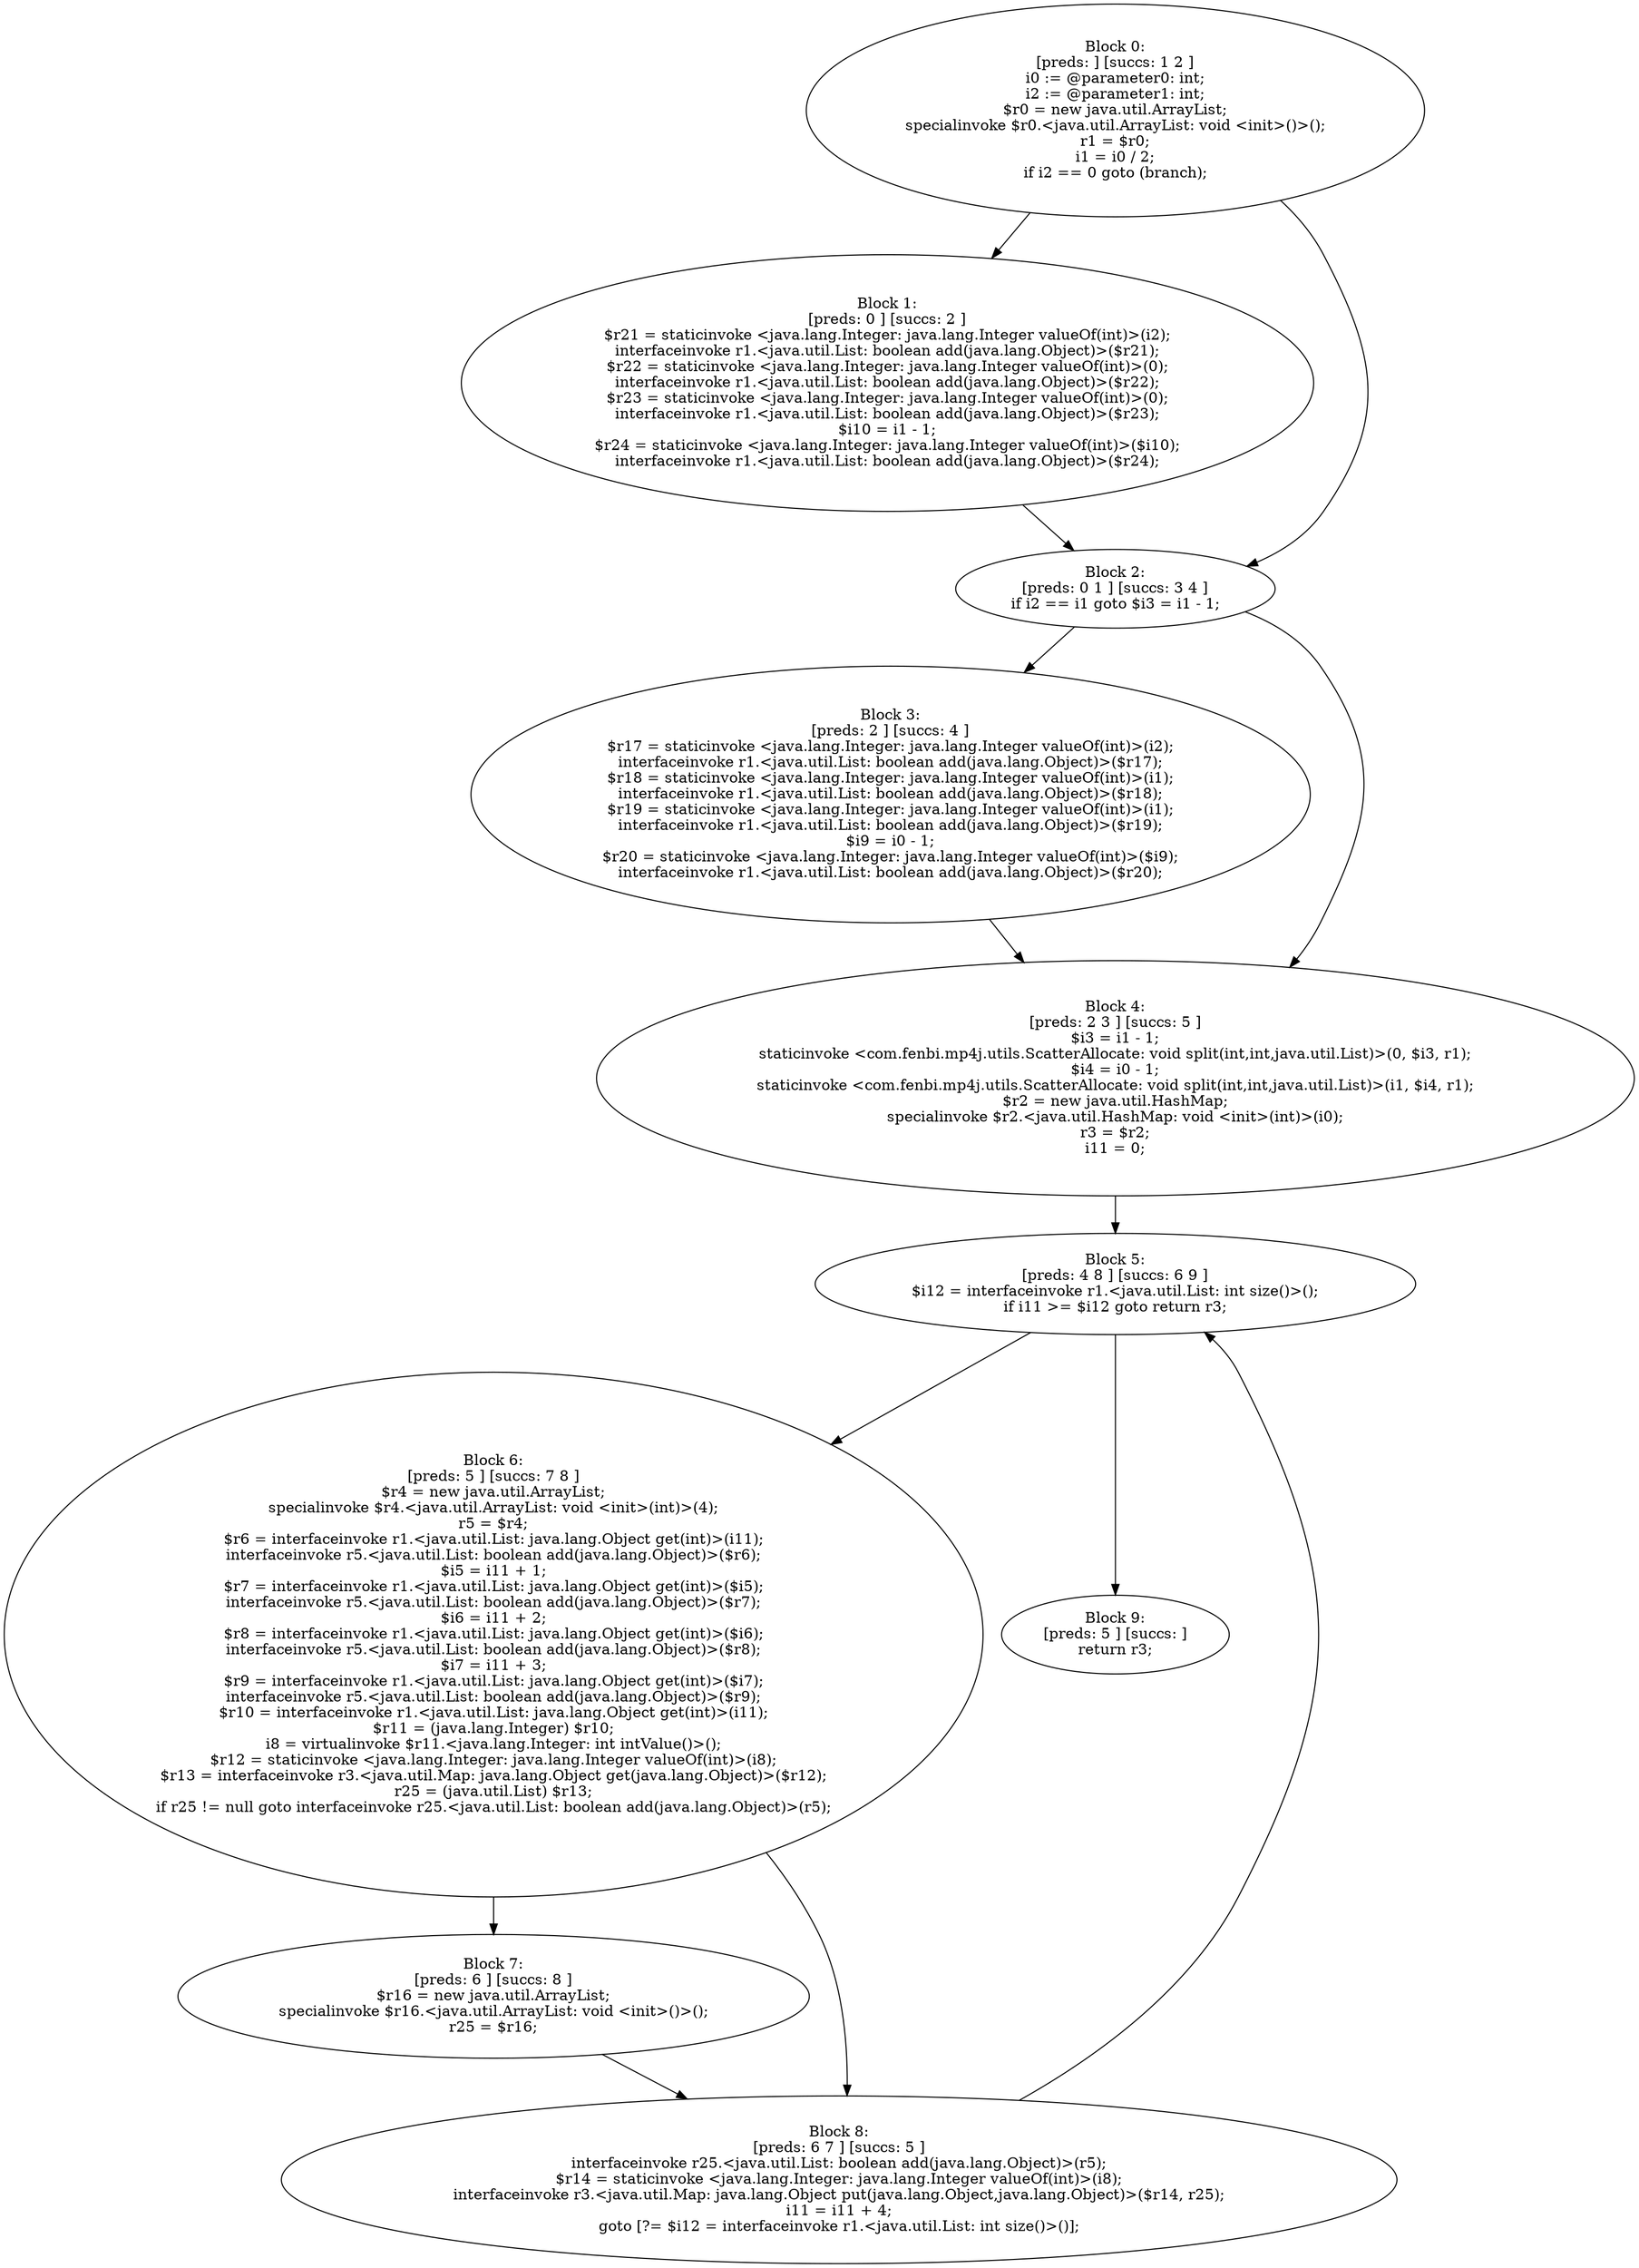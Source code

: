 digraph "unitGraph" {
    "Block 0:
[preds: ] [succs: 1 2 ]
i0 := @parameter0: int;
i2 := @parameter1: int;
$r0 = new java.util.ArrayList;
specialinvoke $r0.<java.util.ArrayList: void <init>()>();
r1 = $r0;
i1 = i0 / 2;
if i2 == 0 goto (branch);
"
    "Block 1:
[preds: 0 ] [succs: 2 ]
$r21 = staticinvoke <java.lang.Integer: java.lang.Integer valueOf(int)>(i2);
interfaceinvoke r1.<java.util.List: boolean add(java.lang.Object)>($r21);
$r22 = staticinvoke <java.lang.Integer: java.lang.Integer valueOf(int)>(0);
interfaceinvoke r1.<java.util.List: boolean add(java.lang.Object)>($r22);
$r23 = staticinvoke <java.lang.Integer: java.lang.Integer valueOf(int)>(0);
interfaceinvoke r1.<java.util.List: boolean add(java.lang.Object)>($r23);
$i10 = i1 - 1;
$r24 = staticinvoke <java.lang.Integer: java.lang.Integer valueOf(int)>($i10);
interfaceinvoke r1.<java.util.List: boolean add(java.lang.Object)>($r24);
"
    "Block 2:
[preds: 0 1 ] [succs: 3 4 ]
if i2 == i1 goto $i3 = i1 - 1;
"
    "Block 3:
[preds: 2 ] [succs: 4 ]
$r17 = staticinvoke <java.lang.Integer: java.lang.Integer valueOf(int)>(i2);
interfaceinvoke r1.<java.util.List: boolean add(java.lang.Object)>($r17);
$r18 = staticinvoke <java.lang.Integer: java.lang.Integer valueOf(int)>(i1);
interfaceinvoke r1.<java.util.List: boolean add(java.lang.Object)>($r18);
$r19 = staticinvoke <java.lang.Integer: java.lang.Integer valueOf(int)>(i1);
interfaceinvoke r1.<java.util.List: boolean add(java.lang.Object)>($r19);
$i9 = i0 - 1;
$r20 = staticinvoke <java.lang.Integer: java.lang.Integer valueOf(int)>($i9);
interfaceinvoke r1.<java.util.List: boolean add(java.lang.Object)>($r20);
"
    "Block 4:
[preds: 2 3 ] [succs: 5 ]
$i3 = i1 - 1;
staticinvoke <com.fenbi.mp4j.utils.ScatterAllocate: void split(int,int,java.util.List)>(0, $i3, r1);
$i4 = i0 - 1;
staticinvoke <com.fenbi.mp4j.utils.ScatterAllocate: void split(int,int,java.util.List)>(i1, $i4, r1);
$r2 = new java.util.HashMap;
specialinvoke $r2.<java.util.HashMap: void <init>(int)>(i0);
r3 = $r2;
i11 = 0;
"
    "Block 5:
[preds: 4 8 ] [succs: 6 9 ]
$i12 = interfaceinvoke r1.<java.util.List: int size()>();
if i11 >= $i12 goto return r3;
"
    "Block 6:
[preds: 5 ] [succs: 7 8 ]
$r4 = new java.util.ArrayList;
specialinvoke $r4.<java.util.ArrayList: void <init>(int)>(4);
r5 = $r4;
$r6 = interfaceinvoke r1.<java.util.List: java.lang.Object get(int)>(i11);
interfaceinvoke r5.<java.util.List: boolean add(java.lang.Object)>($r6);
$i5 = i11 + 1;
$r7 = interfaceinvoke r1.<java.util.List: java.lang.Object get(int)>($i5);
interfaceinvoke r5.<java.util.List: boolean add(java.lang.Object)>($r7);
$i6 = i11 + 2;
$r8 = interfaceinvoke r1.<java.util.List: java.lang.Object get(int)>($i6);
interfaceinvoke r5.<java.util.List: boolean add(java.lang.Object)>($r8);
$i7 = i11 + 3;
$r9 = interfaceinvoke r1.<java.util.List: java.lang.Object get(int)>($i7);
interfaceinvoke r5.<java.util.List: boolean add(java.lang.Object)>($r9);
$r10 = interfaceinvoke r1.<java.util.List: java.lang.Object get(int)>(i11);
$r11 = (java.lang.Integer) $r10;
i8 = virtualinvoke $r11.<java.lang.Integer: int intValue()>();
$r12 = staticinvoke <java.lang.Integer: java.lang.Integer valueOf(int)>(i8);
$r13 = interfaceinvoke r3.<java.util.Map: java.lang.Object get(java.lang.Object)>($r12);
r25 = (java.util.List) $r13;
if r25 != null goto interfaceinvoke r25.<java.util.List: boolean add(java.lang.Object)>(r5);
"
    "Block 7:
[preds: 6 ] [succs: 8 ]
$r16 = new java.util.ArrayList;
specialinvoke $r16.<java.util.ArrayList: void <init>()>();
r25 = $r16;
"
    "Block 8:
[preds: 6 7 ] [succs: 5 ]
interfaceinvoke r25.<java.util.List: boolean add(java.lang.Object)>(r5);
$r14 = staticinvoke <java.lang.Integer: java.lang.Integer valueOf(int)>(i8);
interfaceinvoke r3.<java.util.Map: java.lang.Object put(java.lang.Object,java.lang.Object)>($r14, r25);
i11 = i11 + 4;
goto [?= $i12 = interfaceinvoke r1.<java.util.List: int size()>()];
"
    "Block 9:
[preds: 5 ] [succs: ]
return r3;
"
    "Block 0:
[preds: ] [succs: 1 2 ]
i0 := @parameter0: int;
i2 := @parameter1: int;
$r0 = new java.util.ArrayList;
specialinvoke $r0.<java.util.ArrayList: void <init>()>();
r1 = $r0;
i1 = i0 / 2;
if i2 == 0 goto (branch);
"->"Block 1:
[preds: 0 ] [succs: 2 ]
$r21 = staticinvoke <java.lang.Integer: java.lang.Integer valueOf(int)>(i2);
interfaceinvoke r1.<java.util.List: boolean add(java.lang.Object)>($r21);
$r22 = staticinvoke <java.lang.Integer: java.lang.Integer valueOf(int)>(0);
interfaceinvoke r1.<java.util.List: boolean add(java.lang.Object)>($r22);
$r23 = staticinvoke <java.lang.Integer: java.lang.Integer valueOf(int)>(0);
interfaceinvoke r1.<java.util.List: boolean add(java.lang.Object)>($r23);
$i10 = i1 - 1;
$r24 = staticinvoke <java.lang.Integer: java.lang.Integer valueOf(int)>($i10);
interfaceinvoke r1.<java.util.List: boolean add(java.lang.Object)>($r24);
";
    "Block 0:
[preds: ] [succs: 1 2 ]
i0 := @parameter0: int;
i2 := @parameter1: int;
$r0 = new java.util.ArrayList;
specialinvoke $r0.<java.util.ArrayList: void <init>()>();
r1 = $r0;
i1 = i0 / 2;
if i2 == 0 goto (branch);
"->"Block 2:
[preds: 0 1 ] [succs: 3 4 ]
if i2 == i1 goto $i3 = i1 - 1;
";
    "Block 1:
[preds: 0 ] [succs: 2 ]
$r21 = staticinvoke <java.lang.Integer: java.lang.Integer valueOf(int)>(i2);
interfaceinvoke r1.<java.util.List: boolean add(java.lang.Object)>($r21);
$r22 = staticinvoke <java.lang.Integer: java.lang.Integer valueOf(int)>(0);
interfaceinvoke r1.<java.util.List: boolean add(java.lang.Object)>($r22);
$r23 = staticinvoke <java.lang.Integer: java.lang.Integer valueOf(int)>(0);
interfaceinvoke r1.<java.util.List: boolean add(java.lang.Object)>($r23);
$i10 = i1 - 1;
$r24 = staticinvoke <java.lang.Integer: java.lang.Integer valueOf(int)>($i10);
interfaceinvoke r1.<java.util.List: boolean add(java.lang.Object)>($r24);
"->"Block 2:
[preds: 0 1 ] [succs: 3 4 ]
if i2 == i1 goto $i3 = i1 - 1;
";
    "Block 2:
[preds: 0 1 ] [succs: 3 4 ]
if i2 == i1 goto $i3 = i1 - 1;
"->"Block 3:
[preds: 2 ] [succs: 4 ]
$r17 = staticinvoke <java.lang.Integer: java.lang.Integer valueOf(int)>(i2);
interfaceinvoke r1.<java.util.List: boolean add(java.lang.Object)>($r17);
$r18 = staticinvoke <java.lang.Integer: java.lang.Integer valueOf(int)>(i1);
interfaceinvoke r1.<java.util.List: boolean add(java.lang.Object)>($r18);
$r19 = staticinvoke <java.lang.Integer: java.lang.Integer valueOf(int)>(i1);
interfaceinvoke r1.<java.util.List: boolean add(java.lang.Object)>($r19);
$i9 = i0 - 1;
$r20 = staticinvoke <java.lang.Integer: java.lang.Integer valueOf(int)>($i9);
interfaceinvoke r1.<java.util.List: boolean add(java.lang.Object)>($r20);
";
    "Block 2:
[preds: 0 1 ] [succs: 3 4 ]
if i2 == i1 goto $i3 = i1 - 1;
"->"Block 4:
[preds: 2 3 ] [succs: 5 ]
$i3 = i1 - 1;
staticinvoke <com.fenbi.mp4j.utils.ScatterAllocate: void split(int,int,java.util.List)>(0, $i3, r1);
$i4 = i0 - 1;
staticinvoke <com.fenbi.mp4j.utils.ScatterAllocate: void split(int,int,java.util.List)>(i1, $i4, r1);
$r2 = new java.util.HashMap;
specialinvoke $r2.<java.util.HashMap: void <init>(int)>(i0);
r3 = $r2;
i11 = 0;
";
    "Block 3:
[preds: 2 ] [succs: 4 ]
$r17 = staticinvoke <java.lang.Integer: java.lang.Integer valueOf(int)>(i2);
interfaceinvoke r1.<java.util.List: boolean add(java.lang.Object)>($r17);
$r18 = staticinvoke <java.lang.Integer: java.lang.Integer valueOf(int)>(i1);
interfaceinvoke r1.<java.util.List: boolean add(java.lang.Object)>($r18);
$r19 = staticinvoke <java.lang.Integer: java.lang.Integer valueOf(int)>(i1);
interfaceinvoke r1.<java.util.List: boolean add(java.lang.Object)>($r19);
$i9 = i0 - 1;
$r20 = staticinvoke <java.lang.Integer: java.lang.Integer valueOf(int)>($i9);
interfaceinvoke r1.<java.util.List: boolean add(java.lang.Object)>($r20);
"->"Block 4:
[preds: 2 3 ] [succs: 5 ]
$i3 = i1 - 1;
staticinvoke <com.fenbi.mp4j.utils.ScatterAllocate: void split(int,int,java.util.List)>(0, $i3, r1);
$i4 = i0 - 1;
staticinvoke <com.fenbi.mp4j.utils.ScatterAllocate: void split(int,int,java.util.List)>(i1, $i4, r1);
$r2 = new java.util.HashMap;
specialinvoke $r2.<java.util.HashMap: void <init>(int)>(i0);
r3 = $r2;
i11 = 0;
";
    "Block 4:
[preds: 2 3 ] [succs: 5 ]
$i3 = i1 - 1;
staticinvoke <com.fenbi.mp4j.utils.ScatterAllocate: void split(int,int,java.util.List)>(0, $i3, r1);
$i4 = i0 - 1;
staticinvoke <com.fenbi.mp4j.utils.ScatterAllocate: void split(int,int,java.util.List)>(i1, $i4, r1);
$r2 = new java.util.HashMap;
specialinvoke $r2.<java.util.HashMap: void <init>(int)>(i0);
r3 = $r2;
i11 = 0;
"->"Block 5:
[preds: 4 8 ] [succs: 6 9 ]
$i12 = interfaceinvoke r1.<java.util.List: int size()>();
if i11 >= $i12 goto return r3;
";
    "Block 5:
[preds: 4 8 ] [succs: 6 9 ]
$i12 = interfaceinvoke r1.<java.util.List: int size()>();
if i11 >= $i12 goto return r3;
"->"Block 6:
[preds: 5 ] [succs: 7 8 ]
$r4 = new java.util.ArrayList;
specialinvoke $r4.<java.util.ArrayList: void <init>(int)>(4);
r5 = $r4;
$r6 = interfaceinvoke r1.<java.util.List: java.lang.Object get(int)>(i11);
interfaceinvoke r5.<java.util.List: boolean add(java.lang.Object)>($r6);
$i5 = i11 + 1;
$r7 = interfaceinvoke r1.<java.util.List: java.lang.Object get(int)>($i5);
interfaceinvoke r5.<java.util.List: boolean add(java.lang.Object)>($r7);
$i6 = i11 + 2;
$r8 = interfaceinvoke r1.<java.util.List: java.lang.Object get(int)>($i6);
interfaceinvoke r5.<java.util.List: boolean add(java.lang.Object)>($r8);
$i7 = i11 + 3;
$r9 = interfaceinvoke r1.<java.util.List: java.lang.Object get(int)>($i7);
interfaceinvoke r5.<java.util.List: boolean add(java.lang.Object)>($r9);
$r10 = interfaceinvoke r1.<java.util.List: java.lang.Object get(int)>(i11);
$r11 = (java.lang.Integer) $r10;
i8 = virtualinvoke $r11.<java.lang.Integer: int intValue()>();
$r12 = staticinvoke <java.lang.Integer: java.lang.Integer valueOf(int)>(i8);
$r13 = interfaceinvoke r3.<java.util.Map: java.lang.Object get(java.lang.Object)>($r12);
r25 = (java.util.List) $r13;
if r25 != null goto interfaceinvoke r25.<java.util.List: boolean add(java.lang.Object)>(r5);
";
    "Block 5:
[preds: 4 8 ] [succs: 6 9 ]
$i12 = interfaceinvoke r1.<java.util.List: int size()>();
if i11 >= $i12 goto return r3;
"->"Block 9:
[preds: 5 ] [succs: ]
return r3;
";
    "Block 6:
[preds: 5 ] [succs: 7 8 ]
$r4 = new java.util.ArrayList;
specialinvoke $r4.<java.util.ArrayList: void <init>(int)>(4);
r5 = $r4;
$r6 = interfaceinvoke r1.<java.util.List: java.lang.Object get(int)>(i11);
interfaceinvoke r5.<java.util.List: boolean add(java.lang.Object)>($r6);
$i5 = i11 + 1;
$r7 = interfaceinvoke r1.<java.util.List: java.lang.Object get(int)>($i5);
interfaceinvoke r5.<java.util.List: boolean add(java.lang.Object)>($r7);
$i6 = i11 + 2;
$r8 = interfaceinvoke r1.<java.util.List: java.lang.Object get(int)>($i6);
interfaceinvoke r5.<java.util.List: boolean add(java.lang.Object)>($r8);
$i7 = i11 + 3;
$r9 = interfaceinvoke r1.<java.util.List: java.lang.Object get(int)>($i7);
interfaceinvoke r5.<java.util.List: boolean add(java.lang.Object)>($r9);
$r10 = interfaceinvoke r1.<java.util.List: java.lang.Object get(int)>(i11);
$r11 = (java.lang.Integer) $r10;
i8 = virtualinvoke $r11.<java.lang.Integer: int intValue()>();
$r12 = staticinvoke <java.lang.Integer: java.lang.Integer valueOf(int)>(i8);
$r13 = interfaceinvoke r3.<java.util.Map: java.lang.Object get(java.lang.Object)>($r12);
r25 = (java.util.List) $r13;
if r25 != null goto interfaceinvoke r25.<java.util.List: boolean add(java.lang.Object)>(r5);
"->"Block 7:
[preds: 6 ] [succs: 8 ]
$r16 = new java.util.ArrayList;
specialinvoke $r16.<java.util.ArrayList: void <init>()>();
r25 = $r16;
";
    "Block 6:
[preds: 5 ] [succs: 7 8 ]
$r4 = new java.util.ArrayList;
specialinvoke $r4.<java.util.ArrayList: void <init>(int)>(4);
r5 = $r4;
$r6 = interfaceinvoke r1.<java.util.List: java.lang.Object get(int)>(i11);
interfaceinvoke r5.<java.util.List: boolean add(java.lang.Object)>($r6);
$i5 = i11 + 1;
$r7 = interfaceinvoke r1.<java.util.List: java.lang.Object get(int)>($i5);
interfaceinvoke r5.<java.util.List: boolean add(java.lang.Object)>($r7);
$i6 = i11 + 2;
$r8 = interfaceinvoke r1.<java.util.List: java.lang.Object get(int)>($i6);
interfaceinvoke r5.<java.util.List: boolean add(java.lang.Object)>($r8);
$i7 = i11 + 3;
$r9 = interfaceinvoke r1.<java.util.List: java.lang.Object get(int)>($i7);
interfaceinvoke r5.<java.util.List: boolean add(java.lang.Object)>($r9);
$r10 = interfaceinvoke r1.<java.util.List: java.lang.Object get(int)>(i11);
$r11 = (java.lang.Integer) $r10;
i8 = virtualinvoke $r11.<java.lang.Integer: int intValue()>();
$r12 = staticinvoke <java.lang.Integer: java.lang.Integer valueOf(int)>(i8);
$r13 = interfaceinvoke r3.<java.util.Map: java.lang.Object get(java.lang.Object)>($r12);
r25 = (java.util.List) $r13;
if r25 != null goto interfaceinvoke r25.<java.util.List: boolean add(java.lang.Object)>(r5);
"->"Block 8:
[preds: 6 7 ] [succs: 5 ]
interfaceinvoke r25.<java.util.List: boolean add(java.lang.Object)>(r5);
$r14 = staticinvoke <java.lang.Integer: java.lang.Integer valueOf(int)>(i8);
interfaceinvoke r3.<java.util.Map: java.lang.Object put(java.lang.Object,java.lang.Object)>($r14, r25);
i11 = i11 + 4;
goto [?= $i12 = interfaceinvoke r1.<java.util.List: int size()>()];
";
    "Block 7:
[preds: 6 ] [succs: 8 ]
$r16 = new java.util.ArrayList;
specialinvoke $r16.<java.util.ArrayList: void <init>()>();
r25 = $r16;
"->"Block 8:
[preds: 6 7 ] [succs: 5 ]
interfaceinvoke r25.<java.util.List: boolean add(java.lang.Object)>(r5);
$r14 = staticinvoke <java.lang.Integer: java.lang.Integer valueOf(int)>(i8);
interfaceinvoke r3.<java.util.Map: java.lang.Object put(java.lang.Object,java.lang.Object)>($r14, r25);
i11 = i11 + 4;
goto [?= $i12 = interfaceinvoke r1.<java.util.List: int size()>()];
";
    "Block 8:
[preds: 6 7 ] [succs: 5 ]
interfaceinvoke r25.<java.util.List: boolean add(java.lang.Object)>(r5);
$r14 = staticinvoke <java.lang.Integer: java.lang.Integer valueOf(int)>(i8);
interfaceinvoke r3.<java.util.Map: java.lang.Object put(java.lang.Object,java.lang.Object)>($r14, r25);
i11 = i11 + 4;
goto [?= $i12 = interfaceinvoke r1.<java.util.List: int size()>()];
"->"Block 5:
[preds: 4 8 ] [succs: 6 9 ]
$i12 = interfaceinvoke r1.<java.util.List: int size()>();
if i11 >= $i12 goto return r3;
";
}
